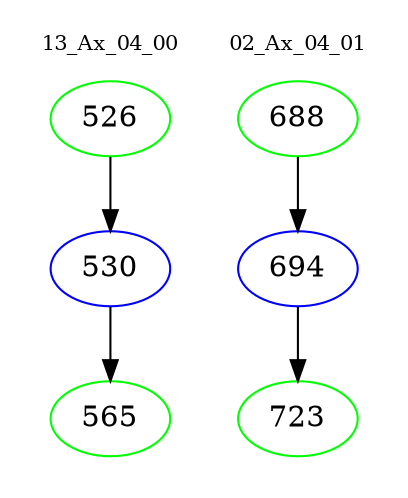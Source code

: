 digraph{
subgraph cluster_0 {
color = white
label = "13_Ax_04_00";
fontsize=10;
T0_526 [label="526", color="green"]
T0_526 -> T0_530 [color="black"]
T0_530 [label="530", color="blue"]
T0_530 -> T0_565 [color="black"]
T0_565 [label="565", color="green"]
}
subgraph cluster_1 {
color = white
label = "02_Ax_04_01";
fontsize=10;
T1_688 [label="688", color="green"]
T1_688 -> T1_694 [color="black"]
T1_694 [label="694", color="blue"]
T1_694 -> T1_723 [color="black"]
T1_723 [label="723", color="green"]
}
}
